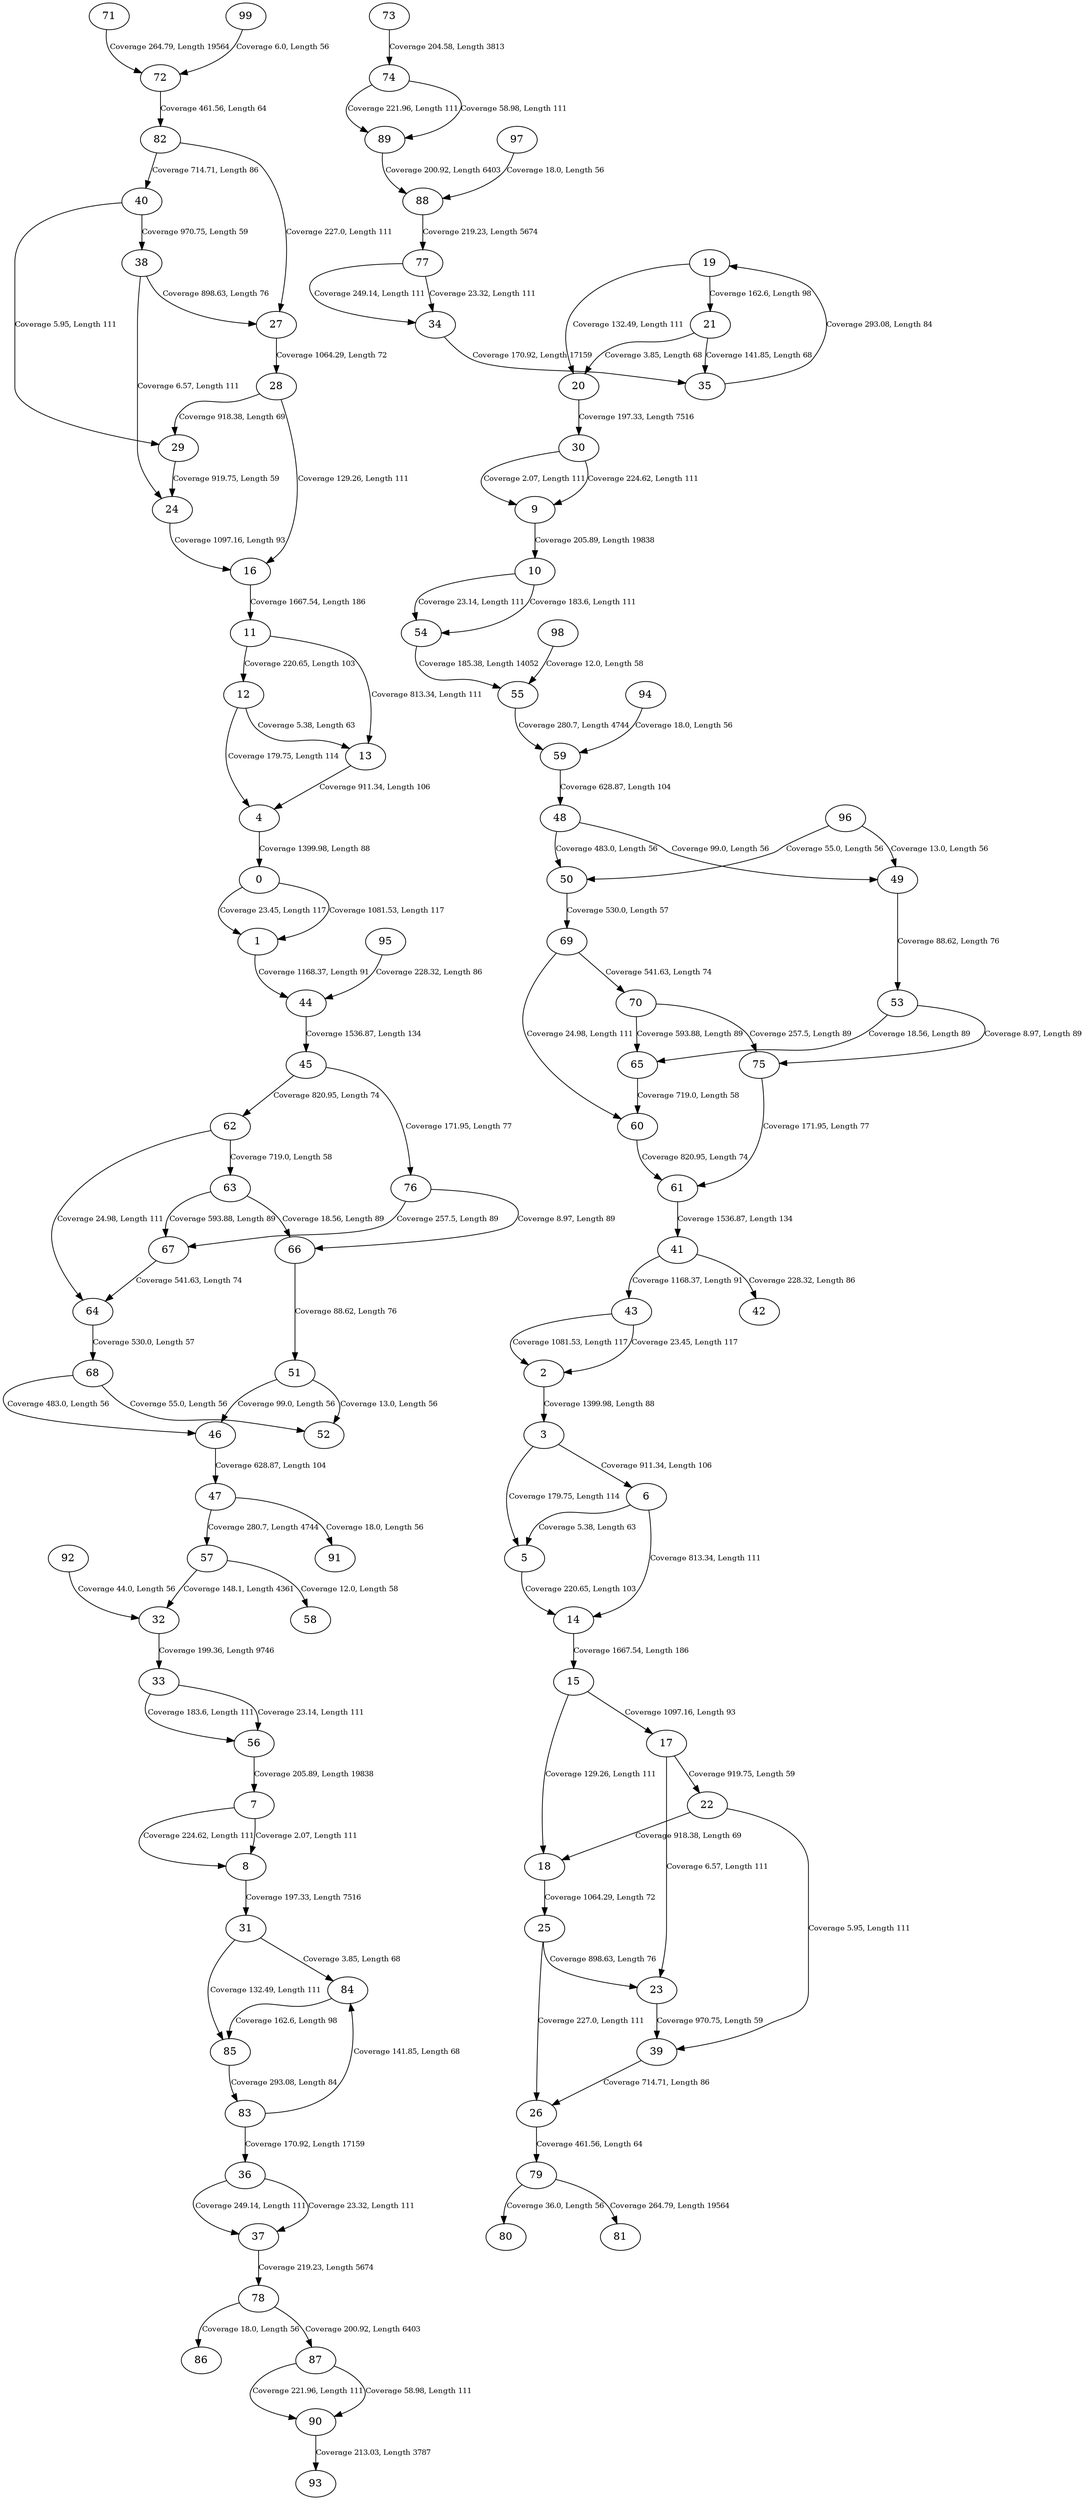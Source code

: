digraph "" {
	0 -> 1	[fontsize=10,
		label="Coverage 23.45, Length 117"];
	0 -> 1	[fontsize=10,
		label="Coverage 1081.53, Length 117"];
	1 -> 44	[fontsize=10,
		label="Coverage 1168.37, Length 91"];
	2 -> 3	[fontsize=10,
		label="Coverage 1399.98, Length 88"];
	3 -> 5	[fontsize=10,
		label="Coverage 179.75, Length 114"];
	3 -> 6	[fontsize=10,
		label="Coverage 911.34, Length 106"];
	4 -> 0	[fontsize=10,
		label="Coverage 1399.98, Length 88"];
	5 -> 14	[fontsize=10,
		label="Coverage 220.65, Length 103"];
	6 -> 5	[fontsize=10,
		label="Coverage 5.38, Length 63"];
	6 -> 14	[fontsize=10,
		label="Coverage 813.34, Length 111"];
	7 -> 8	[fontsize=10,
		label="Coverage 224.62, Length 111"];
	7 -> 8	[fontsize=10,
		label="Coverage 2.07, Length 111"];
	8 -> 31	[fontsize=10,
		label="Coverage 197.33, Length 7516"];
	9 -> 10	[fontsize=10,
		label="Coverage 205.89, Length 19838"];
	10 -> 54	[fontsize=10,
		label="Coverage 23.14, Length 111"];
	10 -> 54	[fontsize=10,
		label="Coverage 183.6, Length 111"];
	11 -> 12	[fontsize=10,
		label="Coverage 220.65, Length 103"];
	11 -> 13	[fontsize=10,
		label="Coverage 813.34, Length 111"];
	12 -> 4	[fontsize=10,
		label="Coverage 179.75, Length 114"];
	12 -> 13	[fontsize=10,
		label="Coverage 5.38, Length 63"];
	13 -> 4	[fontsize=10,
		label="Coverage 911.34, Length 106"];
	14 -> 15	[fontsize=10,
		label="Coverage 1667.54, Length 186"];
	15 -> 17	[fontsize=10,
		label="Coverage 1097.16, Length 93"];
	15 -> 18	[fontsize=10,
		label="Coverage 129.26, Length 111"];
	16 -> 11	[fontsize=10,
		label="Coverage 1667.54, Length 186"];
	17 -> 22	[fontsize=10,
		label="Coverage 919.75, Length 59"];
	17 -> 23	[fontsize=10,
		label="Coverage 6.57, Length 111"];
	18 -> 25	[fontsize=10,
		label="Coverage 1064.29, Length 72"];
	19 -> 20	[fontsize=10,
		label="Coverage 132.49, Length 111"];
	19 -> 21	[fontsize=10,
		label="Coverage 162.6, Length 98"];
	20 -> 30	[fontsize=10,
		label="Coverage 197.33, Length 7516"];
	21 -> 20	[fontsize=10,
		label="Coverage 3.85, Length 68"];
	21 -> 35	[fontsize=10,
		label="Coverage 141.85, Length 68"];
	22 -> 18	[fontsize=10,
		label="Coverage 918.38, Length 69"];
	22 -> 39	[fontsize=10,
		label="Coverage 5.95, Length 111"];
	23 -> 39	[fontsize=10,
		label="Coverage 970.75, Length 59"];
	24 -> 16	[fontsize=10,
		label="Coverage 1097.16, Length 93"];
	25 -> 23	[fontsize=10,
		label="Coverage 898.63, Length 76"];
	25 -> 26	[fontsize=10,
		label="Coverage 227.0, Length 111"];
	26 -> 79	[fontsize=10,
		label="Coverage 461.56, Length 64"];
	27 -> 28	[fontsize=10,
		label="Coverage 1064.29, Length 72"];
	28 -> 16	[fontsize=10,
		label="Coverage 129.26, Length 111"];
	28 -> 29	[fontsize=10,
		label="Coverage 918.38, Length 69"];
	29 -> 24	[fontsize=10,
		label="Coverage 919.75, Length 59"];
	30 -> 9	[fontsize=10,
		label="Coverage 2.07, Length 111"];
	30 -> 9	[fontsize=10,
		label="Coverage 224.62, Length 111"];
	31 -> 84	[fontsize=10,
		label="Coverage 3.85, Length 68"];
	31 -> 85	[fontsize=10,
		label="Coverage 132.49, Length 111"];
	32 -> 33	[fontsize=10,
		label="Coverage 199.36, Length 9746"];
	33 -> 56	[fontsize=10,
		label="Coverage 183.6, Length 111"];
	33 -> 56	[fontsize=10,
		label="Coverage 23.14, Length 111"];
	34 -> 35	[fontsize=10,
		label="Coverage 170.92, Length 17159"];
	35 -> 19	[fontsize=10,
		label="Coverage 293.08, Length 84"];
	36 -> 37	[fontsize=10,
		label="Coverage 249.14, Length 111"];
	36 -> 37	[fontsize=10,
		label="Coverage 23.32, Length 111"];
	37 -> 78	[fontsize=10,
		label="Coverage 219.23, Length 5674"];
	38 -> 24	[fontsize=10,
		label="Coverage 6.57, Length 111"];
	38 -> 27	[fontsize=10,
		label="Coverage 898.63, Length 76"];
	39 -> 26	[fontsize=10,
		label="Coverage 714.71, Length 86"];
	40 -> 29	[fontsize=10,
		label="Coverage 5.95, Length 111"];
	40 -> 38	[fontsize=10,
		label="Coverage 970.75, Length 59"];
	41 -> 42	[fontsize=10,
		label="Coverage 228.32, Length 86"];
	41 -> 43	[fontsize=10,
		label="Coverage 1168.37, Length 91"];
	43 -> 2	[fontsize=10,
		label="Coverage 1081.53, Length 117"];
	43 -> 2	[fontsize=10,
		label="Coverage 23.45, Length 117"];
	44 -> 45	[fontsize=10,
		label="Coverage 1536.87, Length 134"];
	45 -> 62	[fontsize=10,
		label="Coverage 820.95, Length 74"];
	45 -> 76	[fontsize=10,
		label="Coverage 171.95, Length 77"];
	46 -> 47	[fontsize=10,
		label="Coverage 628.87, Length 104"];
	47 -> 57	[fontsize=10,
		label="Coverage 280.7, Length 4744"];
	47 -> 91	[fontsize=10,
		label="Coverage 18.0, Length 56"];
	48 -> 49	[fontsize=10,
		label="Coverage 99.0, Length 56"];
	48 -> 50	[fontsize=10,
		label="Coverage 483.0, Length 56"];
	49 -> 53	[fontsize=10,
		label="Coverage 88.62, Length 76"];
	50 -> 69	[fontsize=10,
		label="Coverage 530.0, Length 57"];
	51 -> 46	[fontsize=10,
		label="Coverage 99.0, Length 56"];
	51 -> 52	[fontsize=10,
		label="Coverage 13.0, Length 56"];
	53 -> 65	[fontsize=10,
		label="Coverage 18.56, Length 89"];
	53 -> 75	[fontsize=10,
		label="Coverage 8.97, Length 89"];
	54 -> 55	[fontsize=10,
		label="Coverage 185.38, Length 14052"];
	55 -> 59	[fontsize=10,
		label="Coverage 280.7, Length 4744"];
	56 -> 7	[fontsize=10,
		label="Coverage 205.89, Length 19838"];
	57 -> 32	[fontsize=10,
		label="Coverage 148.1, Length 4361"];
	57 -> 58	[fontsize=10,
		label="Coverage 12.0, Length 58"];
	59 -> 48	[fontsize=10,
		label="Coverage 628.87, Length 104"];
	60 -> 61	[fontsize=10,
		label="Coverage 820.95, Length 74"];
	61 -> 41	[fontsize=10,
		label="Coverage 1536.87, Length 134"];
	62 -> 63	[fontsize=10,
		label="Coverage 719.0, Length 58"];
	62 -> 64	[fontsize=10,
		label="Coverage 24.98, Length 111"];
	63 -> 66	[fontsize=10,
		label="Coverage 18.56, Length 89"];
	63 -> 67	[fontsize=10,
		label="Coverage 593.88, Length 89"];
	64 -> 68	[fontsize=10,
		label="Coverage 530.0, Length 57"];
	65 -> 60	[fontsize=10,
		label="Coverage 719.0, Length 58"];
	66 -> 51	[fontsize=10,
		label="Coverage 88.62, Length 76"];
	67 -> 64	[fontsize=10,
		label="Coverage 541.63, Length 74"];
	68 -> 46	[fontsize=10,
		label="Coverage 483.0, Length 56"];
	68 -> 52	[fontsize=10,
		label="Coverage 55.0, Length 56"];
	69 -> 60	[fontsize=10,
		label="Coverage 24.98, Length 111"];
	69 -> 70	[fontsize=10,
		label="Coverage 541.63, Length 74"];
	70 -> 65	[fontsize=10,
		label="Coverage 593.88, Length 89"];
	70 -> 75	[fontsize=10,
		label="Coverage 257.5, Length 89"];
	71 -> 72	[fontsize=10,
		label="Coverage 264.79, Length 19564"];
	72 -> 82	[fontsize=10,
		label="Coverage 461.56, Length 64"];
	73 -> 74	[fontsize=10,
		label="Coverage 204.58, Length 3813"];
	74 -> 89	[fontsize=10,
		label="Coverage 221.96, Length 111"];
	74 -> 89	[fontsize=10,
		label="Coverage 58.98, Length 111"];
	75 -> 61	[fontsize=10,
		label="Coverage 171.95, Length 77"];
	76 -> 66	[fontsize=10,
		label="Coverage 8.97, Length 89"];
	76 -> 67	[fontsize=10,
		label="Coverage 257.5, Length 89"];
	77 -> 34	[fontsize=10,
		label="Coverage 23.32, Length 111"];
	77 -> 34	[fontsize=10,
		label="Coverage 249.14, Length 111"];
	78 -> 86	[fontsize=10,
		label="Coverage 18.0, Length 56"];
	78 -> 87	[fontsize=10,
		label="Coverage 200.92, Length 6403"];
	79 -> 80	[fontsize=10,
		label="Coverage 36.0, Length 56"];
	79 -> 81	[fontsize=10,
		label="Coverage 264.79, Length 19564"];
	82 -> 27	[fontsize=10,
		label="Coverage 227.0, Length 111"];
	82 -> 40	[fontsize=10,
		label="Coverage 714.71, Length 86"];
	83 -> 36	[fontsize=10,
		label="Coverage 170.92, Length 17159"];
	83 -> 84	[fontsize=10,
		label="Coverage 141.85, Length 68"];
	84 -> 85	[fontsize=10,
		label="Coverage 162.6, Length 98"];
	85 -> 83	[fontsize=10,
		label="Coverage 293.08, Length 84"];
	87 -> 90	[fontsize=10,
		label="Coverage 221.96, Length 111"];
	87 -> 90	[fontsize=10,
		label="Coverage 58.98, Length 111"];
	88 -> 77	[fontsize=10,
		label="Coverage 219.23, Length 5674"];
	89 -> 88	[fontsize=10,
		label="Coverage 200.92, Length 6403"];
	90 -> 93	[fontsize=10,
		label="Coverage 213.03, Length 3787"];
	92 -> 32	[fontsize=10,
		label="Coverage 44.0, Length 56"];
	94 -> 59	[fontsize=10,
		label="Coverage 18.0, Length 56"];
	95 -> 44	[fontsize=10,
		label="Coverage 228.32, Length 86"];
	96 -> 49	[fontsize=10,
		label="Coverage 13.0, Length 56"];
	96 -> 50	[fontsize=10,
		label="Coverage 55.0, Length 56"];
	97 -> 88	[fontsize=10,
		label="Coverage 18.0, Length 56"];
	98 -> 55	[fontsize=10,
		label="Coverage 12.0, Length 58"];
	99 -> 72	[fontsize=10,
		label="Coverage 6.0, Length 56"];
}
